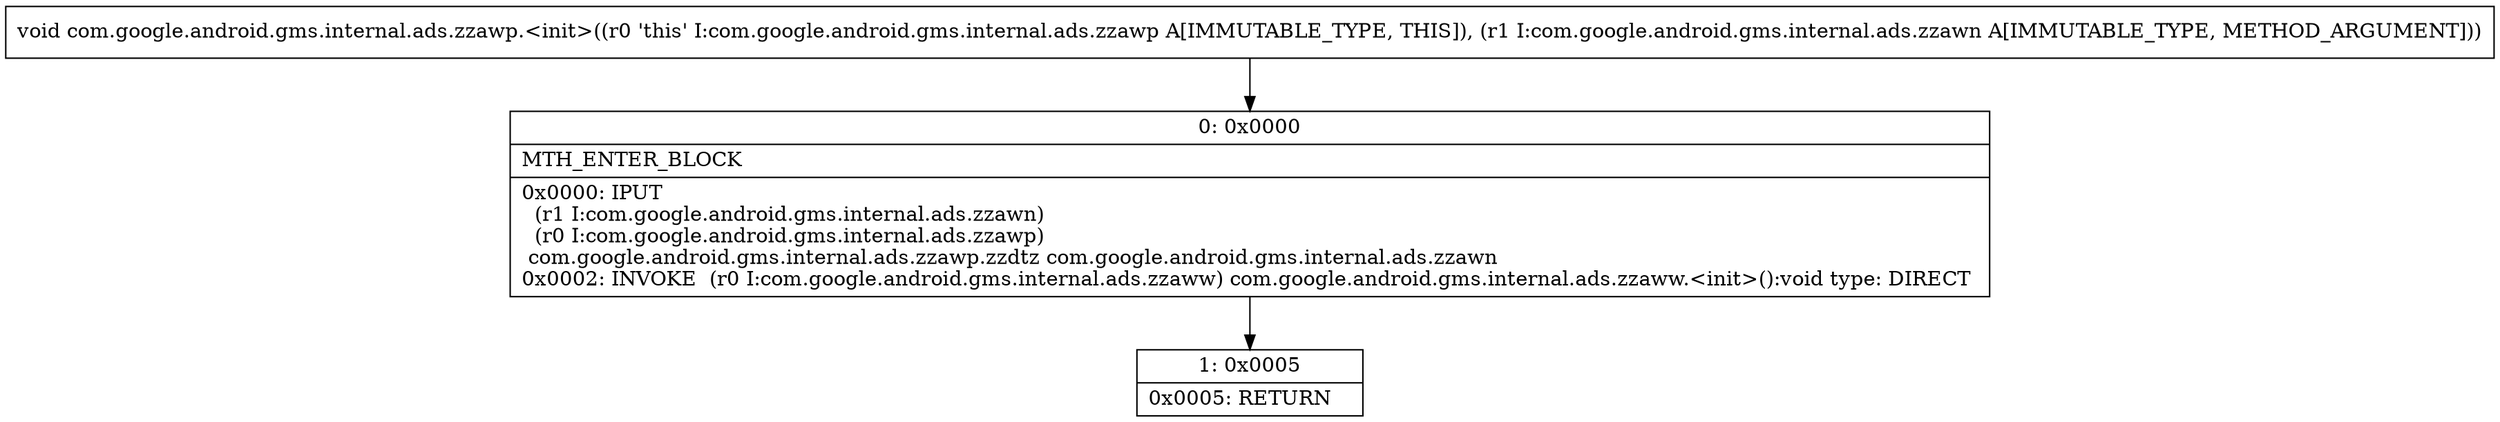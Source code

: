 digraph "CFG forcom.google.android.gms.internal.ads.zzawp.\<init\>(Lcom\/google\/android\/gms\/internal\/ads\/zzawn;)V" {
Node_0 [shape=record,label="{0\:\ 0x0000|MTH_ENTER_BLOCK\l|0x0000: IPUT  \l  (r1 I:com.google.android.gms.internal.ads.zzawn)\l  (r0 I:com.google.android.gms.internal.ads.zzawp)\l com.google.android.gms.internal.ads.zzawp.zzdtz com.google.android.gms.internal.ads.zzawn \l0x0002: INVOKE  (r0 I:com.google.android.gms.internal.ads.zzaww) com.google.android.gms.internal.ads.zzaww.\<init\>():void type: DIRECT \l}"];
Node_1 [shape=record,label="{1\:\ 0x0005|0x0005: RETURN   \l}"];
MethodNode[shape=record,label="{void com.google.android.gms.internal.ads.zzawp.\<init\>((r0 'this' I:com.google.android.gms.internal.ads.zzawp A[IMMUTABLE_TYPE, THIS]), (r1 I:com.google.android.gms.internal.ads.zzawn A[IMMUTABLE_TYPE, METHOD_ARGUMENT])) }"];
MethodNode -> Node_0;
Node_0 -> Node_1;
}

